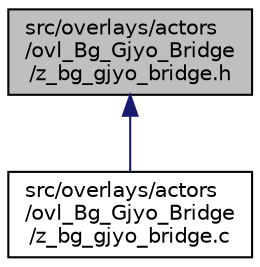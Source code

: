 digraph "src/overlays/actors/ovl_Bg_Gjyo_Bridge/z_bg_gjyo_bridge.h"
{
 // LATEX_PDF_SIZE
  edge [fontname="Helvetica",fontsize="10",labelfontname="Helvetica",labelfontsize="10"];
  node [fontname="Helvetica",fontsize="10",shape=record];
  Node1 [label="src/overlays/actors\l/ovl_Bg_Gjyo_Bridge\l/z_bg_gjyo_bridge.h",height=0.2,width=0.4,color="black", fillcolor="grey75", style="filled", fontcolor="black",tooltip=" "];
  Node1 -> Node2 [dir="back",color="midnightblue",fontsize="10",style="solid",fontname="Helvetica"];
  Node2 [label="src/overlays/actors\l/ovl_Bg_Gjyo_Bridge\l/z_bg_gjyo_bridge.c",height=0.2,width=0.4,color="black", fillcolor="white", style="filled",URL="$da/dd5/z__bg__gjyo__bridge_8c.html",tooltip=" "];
}
